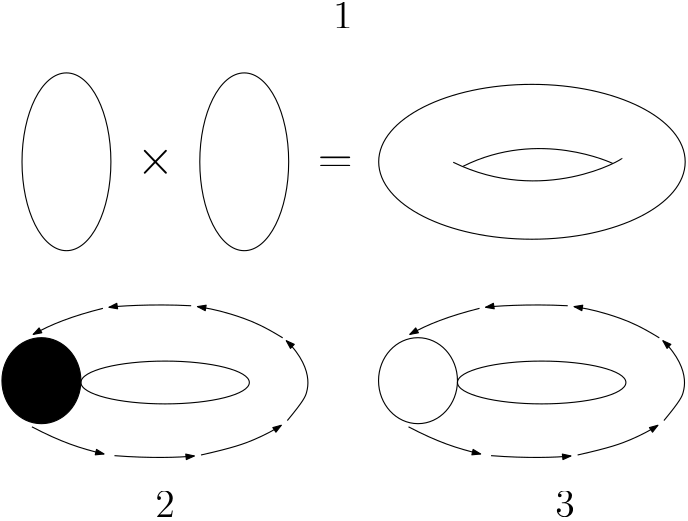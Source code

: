 <?xml version="1.0"?>
<!DOCTYPE ipe SYSTEM "ipe.dtd">
<ipe version="70218" creator="Ipe 7.2.23">
<info created="D:20210215235443" modified="D:20210216093716"/>
<ipestyle name="basic">
<symbol name="arrow/arc(spx)">
<path stroke="sym-stroke" fill="sym-stroke" pen="sym-pen">
0 0 m
-1 0.333 l
-1 -0.333 l
h
</path>
</symbol>
<symbol name="arrow/farc(spx)">
<path stroke="sym-stroke" fill="white" pen="sym-pen">
0 0 m
-1 0.333 l
-1 -0.333 l
h
</path>
</symbol>
<symbol name="arrow/ptarc(spx)">
<path stroke="sym-stroke" fill="sym-stroke" pen="sym-pen">
0 0 m
-1 0.333 l
-0.8 0 l
-1 -0.333 l
h
</path>
</symbol>
<symbol name="arrow/fptarc(spx)">
<path stroke="sym-stroke" fill="white" pen="sym-pen">
0 0 m
-1 0.333 l
-0.8 0 l
-1 -0.333 l
h
</path>
</symbol>
<symbol name="mark/circle(sx)" transformations="translations">
<path fill="sym-stroke">
0.6 0 0 0.6 0 0 e
0.4 0 0 0.4 0 0 e
</path>
</symbol>
<symbol name="mark/disk(sx)" transformations="translations">
<path fill="sym-stroke">
0.6 0 0 0.6 0 0 e
</path>
</symbol>
<symbol name="mark/fdisk(sfx)" transformations="translations">
<group>
<path fill="sym-fill">
0.5 0 0 0.5 0 0 e
</path>
<path fill="sym-stroke" fillrule="eofill">
0.6 0 0 0.6 0 0 e
0.4 0 0 0.4 0 0 e
</path>
</group>
</symbol>
<symbol name="mark/box(sx)" transformations="translations">
<path fill="sym-stroke" fillrule="eofill">
-0.6 -0.6 m
0.6 -0.6 l
0.6 0.6 l
-0.6 0.6 l
h
-0.4 -0.4 m
0.4 -0.4 l
0.4 0.4 l
-0.4 0.4 l
h
</path>
</symbol>
<symbol name="mark/square(sx)" transformations="translations">
<path fill="sym-stroke">
-0.6 -0.6 m
0.6 -0.6 l
0.6 0.6 l
-0.6 0.6 l
h
</path>
</symbol>
<symbol name="mark/fsquare(sfx)" transformations="translations">
<group>
<path fill="sym-fill">
-0.5 -0.5 m
0.5 -0.5 l
0.5 0.5 l
-0.5 0.5 l
h
</path>
<path fill="sym-stroke" fillrule="eofill">
-0.6 -0.6 m
0.6 -0.6 l
0.6 0.6 l
-0.6 0.6 l
h
-0.4 -0.4 m
0.4 -0.4 l
0.4 0.4 l
-0.4 0.4 l
h
</path>
</group>
</symbol>
<symbol name="mark/cross(sx)" transformations="translations">
<group>
<path fill="sym-stroke">
-0.43 -0.57 m
0.57 0.43 l
0.43 0.57 l
-0.57 -0.43 l
h
</path>
<path fill="sym-stroke">
-0.43 0.57 m
0.57 -0.43 l
0.43 -0.57 l
-0.57 0.43 l
h
</path>
</group>
</symbol>
<symbol name="arrow/fnormal(spx)">
<path stroke="sym-stroke" fill="white" pen="sym-pen">
0 0 m
-1 0.333 l
-1 -0.333 l
h
</path>
</symbol>
<symbol name="arrow/pointed(spx)">
<path stroke="sym-stroke" fill="sym-stroke" pen="sym-pen">
0 0 m
-1 0.333 l
-0.8 0 l
-1 -0.333 l
h
</path>
</symbol>
<symbol name="arrow/fpointed(spx)">
<path stroke="sym-stroke" fill="white" pen="sym-pen">
0 0 m
-1 0.333 l
-0.8 0 l
-1 -0.333 l
h
</path>
</symbol>
<symbol name="arrow/linear(spx)">
<path stroke="sym-stroke" pen="sym-pen">
-1 0.333 m
0 0 l
-1 -0.333 l
</path>
</symbol>
<symbol name="arrow/fdouble(spx)">
<path stroke="sym-stroke" fill="white" pen="sym-pen">
0 0 m
-1 0.333 l
-1 -0.333 l
h
-1 0 m
-2 0.333 l
-2 -0.333 l
h
</path>
</symbol>
<symbol name="arrow/double(spx)">
<path stroke="sym-stroke" fill="sym-stroke" pen="sym-pen">
0 0 m
-1 0.333 l
-1 -0.333 l
h
-1 0 m
-2 0.333 l
-2 -0.333 l
h
</path>
</symbol>
<symbol name="arrow/mid-normal(spx)">
<path stroke="sym-stroke" fill="sym-stroke" pen="sym-pen">
0.5 0 m
-0.5 0.333 l
-0.5 -0.333 l
h
</path>
</symbol>
<symbol name="arrow/mid-fnormal(spx)">
<path stroke="sym-stroke" fill="white" pen="sym-pen">
0.5 0 m
-0.5 0.333 l
-0.5 -0.333 l
h
</path>
</symbol>
<symbol name="arrow/mid-pointed(spx)">
<path stroke="sym-stroke" fill="sym-stroke" pen="sym-pen">
0.5 0 m
-0.5 0.333 l
-0.3 0 l
-0.5 -0.333 l
h
</path>
</symbol>
<symbol name="arrow/mid-fpointed(spx)">
<path stroke="sym-stroke" fill="white" pen="sym-pen">
0.5 0 m
-0.5 0.333 l
-0.3 0 l
-0.5 -0.333 l
h
</path>
</symbol>
<symbol name="arrow/mid-double(spx)">
<path stroke="sym-stroke" fill="sym-stroke" pen="sym-pen">
1 0 m
0 0.333 l
0 -0.333 l
h
0 0 m
-1 0.333 l
-1 -0.333 l
h
</path>
</symbol>
<symbol name="arrow/mid-fdouble(spx)">
<path stroke="sym-stroke" fill="white" pen="sym-pen">
1 0 m
0 0.333 l
0 -0.333 l
h
0 0 m
-1 0.333 l
-1 -0.333 l
h
</path>
</symbol>
<anglesize name="22.5 deg" value="22.5"/>
<anglesize name="30 deg" value="30"/>
<anglesize name="45 deg" value="45"/>
<anglesize name="60 deg" value="60"/>
<anglesize name="90 deg" value="90"/>
<arrowsize name="large" value="10"/>
<arrowsize name="small" value="5"/>
<arrowsize name="tiny" value="3"/>
<color name="blue" value="0 0 1"/>
<color name="brown" value="0.647 0.165 0.165"/>
<color name="darkblue" value="0 0 0.545"/>
<color name="darkcyan" value="0 0.545 0.545"/>
<color name="darkgray" value="0.663"/>
<color name="darkgreen" value="0 0.392 0"/>
<color name="darkmagenta" value="0.545 0 0.545"/>
<color name="darkorange" value="1 0.549 0"/>
<color name="darkred" value="0.545 0 0"/>
<color name="gold" value="1 0.843 0"/>
<color name="gray" value="0.745"/>
<color name="green" value="0 1 0"/>
<color name="lightblue" value="0.678 0.847 0.902"/>
<color name="lightcyan" value="0.878 1 1"/>
<color name="lightgray" value="0.827"/>
<color name="lightgreen" value="0.565 0.933 0.565"/>
<color name="lightyellow" value="1 1 0.878"/>
<color name="navy" value="0 0 0.502"/>
<color name="orange" value="1 0.647 0"/>
<color name="pink" value="1 0.753 0.796"/>
<color name="purple" value="0.627 0.125 0.941"/>
<color name="red" value="1 0 0"/>
<color name="seagreen" value="0.18 0.545 0.341"/>
<color name="turquoise" value="0.251 0.878 0.816"/>
<color name="violet" value="0.933 0.51 0.933"/>
<color name="yellow" value="1 1 0"/>
<dashstyle name="dash dot dotted" value="[4 2 1 2 1 2] 0"/>
<dashstyle name="dash dotted" value="[4 2 1 2] 0"/>
<dashstyle name="dashed" value="[4] 0"/>
<dashstyle name="dotted" value="[1 3] 0"/>
<gridsize name="10 pts (~3.5 mm)" value="10"/>
<gridsize name="14 pts (~5 mm)" value="14"/>
<gridsize name="16 pts (~6 mm)" value="16"/>
<gridsize name="20 pts (~7 mm)" value="20"/>
<gridsize name="28 pts (~10 mm)" value="28"/>
<gridsize name="32 pts (~12 mm)" value="32"/>
<gridsize name="4 pts" value="4"/>
<gridsize name="56 pts (~20 mm)" value="56"/>
<gridsize name="8 pts (~3 mm)" value="8"/>
<opacity name="10%" value="0.1"/>
<opacity name="30%" value="0.3"/>
<opacity name="50%" value="0.5"/>
<opacity name="75%" value="0.75"/>
<pen name="fat" value="1.2"/>
<pen name="heavier" value="0.8"/>
<pen name="ultrafat" value="2"/>
<symbolsize name="large" value="5"/>
<symbolsize name="small" value="2"/>
<symbolsize name="tiny" value="1.1"/>
<textsize name="Huge" value="\Huge"/>
<textsize name="LARGE" value="\LARGE"/>
<textsize name="Large" value="\Large"/>
<textsize name="footnote" value="\footnotesize"/>
<textsize name="huge" value="\huge"/>
<textsize name="large" value="\large"/>
<textsize name="small" value="\small"/>
<textsize name="tiny" value="\tiny"/>
<textstyle name="center" begin="\begin{center}" end="\end{center}"/>
<textstyle name="item" begin="\begin{itemize}\item{}" end="\end{itemize}"/>
<textstyle name="itemize" begin="\begin{itemize}" end="\end{itemize}"/>
<tiling name="falling" angle="-60" step="4" width="1"/>
<tiling name="rising" angle="30" step="4" width="1"/>
</ipestyle>
<page>
<layer name="alpha"/>
<view layers="alpha" active="alpha"/>
<text layer="alpha" matrix="1 0 0 1 10.5939 -4.19556" pos="240 656" stroke="black" type="label" width="12.392" height="6.121" depth="0" valign="baseline" size="LARGE" style="math">=</text>
<group matrix="1 0 0 1 -135.575 -158.959">
<path matrix="0 0.481601 -1.89475 0 1574.05 650.746" stroke="black">
16 0 0 16 176 656 e
</path>
<path matrix="0.887867 0 0 0.967185 130.292 101.686" stroke="black" fill="black" fillrule="wind">
16 0 0 16 176 656 e
</path>
<path matrix="1 0 0 1 -10.1347 147" stroke="black" arrow="normal/tiny">
293.272 572.544 m
303.563 567.153
310.632 564.753
319.234 562.768 c
</path>
<path matrix="1 0 0 1 -10.1347 147" stroke="black" arrow="normal/tiny">
322.988 562.167 m
335.806 561.166
346.367 561.489
351.75 562.058 c
</path>
<path matrix="1 0 0 1 -10.1347 147" stroke="black" arrow="normal/tiny">
354.152 562.406 m
365.773 565.007
373.711 567.877
380.297 571.269
383.058 573.108 c
</path>
<path matrix="1 0 0 1 -10.1347 147" stroke="black" arrow="normal/tiny">
385.223 574.809 m
391.116 581.924
392.345 584.958
392.933 589.294
391.419 595.517
387.569 601.017
384.842 603.56 c
</path>
<path matrix="1 0 0 1 -10.1347 147" stroke="black" arrow="normal/tiny">
383.561 604.57 m
377.006 608.62
369.233 611.922
360.37 614.453
357.068 615.139
352.872 615.835 c
</path>
<path matrix="1 0 0 1 -10.1347 147" stroke="black" arrow="normal/tiny">
350.606 616.135 m
336.22 616.89
323.355 615.932
321.007 615.583 c
</path>
<path matrix="1 0 0 1 -10.1347 147" stroke="black" arrow="normal/tiny">
318.845 615.209 m
307.475 612.323
300.323 609.496
293.73 605.816 c
</path>
</group>
<group>
<path matrix="0 0.481601 -1.89475 0 1574.04 491.787" stroke="black">
16 0 0 16 176 656 e
</path>
<path matrix="0.887867 0 0 0.967185 130.292 -57.2724" stroke="black">
16 0 0 16 176 656 e
</path>
<path matrix="1 0 0 1 -10.1345 -11.9589" stroke="black" arrow="normal/tiny">
293.272 572.544 m
303.563 567.153
310.632 564.753
319.234 562.768 c
</path>
<path matrix="1 0 0 1 -10.1345 -11.9589" stroke="black" arrow="normal/tiny">
322.988 562.167 m
335.806 561.166
346.367 561.489
351.75 562.058 c
</path>
<path matrix="1 0 0 1 -10.1345 -11.9589" stroke="black" arrow="normal/tiny">
354.152 562.406 m
365.773 565.007
373.711 567.877
380.297 571.269
383.058 573.108 c
</path>
<path matrix="1 0 0 1 -10.1345 -11.9589" stroke="black" arrow="normal/tiny">
385.223 574.809 m
391.116 581.924
392.345 584.958
392.933 589.294
391.419 595.517
387.569 601.017
384.842 603.56 c
</path>
<path matrix="1 0 0 1 -10.1345 -11.9589" stroke="black" arrow="normal/tiny">
383.561 604.57 m
377.006 608.62
369.233 611.922
360.37 614.453
357.068 615.139
352.872 615.835 c
</path>
<path matrix="1 0 0 1 -10.1345 -11.9589" stroke="black" arrow="normal/tiny">
350.606 616.135 m
336.22 616.89
323.355 615.932
321.007 615.583 c
</path>
<path matrix="1 0 0 1 -10.1345 -11.9589" stroke="black" arrow="normal/tiny">
318.845 615.209 m
307.475 612.323
300.323 609.496
293.73 605.816 c
</path>
</group>
<group>
<text matrix="1 0 0 1 -6.67019 11.6974" pos="192 640" stroke="black" type="label" width="13.39" height="10.047" depth="1.43" valign="baseline" size="LARGE" style="math">\times</text>
<path matrix="1 0 0 2 -16 -656" stroke="black">
16 0 0 16 176 656 e
</path>
<path matrix="1 0 0 2 48 -656" stroke="black">
16 0 0 16 176 656 e
</path>
</group>
<text pos="256 704" stroke="black" type="label" width="7.024" height="9.245" depth="0" valign="baseline" size="Large">1</text>
<text pos="192 528" stroke="black" type="label" width="7.024" height="9.245" depth="0" valign="baseline" size="Large">2</text>
<text pos="336 528" stroke="black" type="label" width="7.024" height="9.245" depth="0" valign="baseline" size="Large">3</text>
<group>
<path matrix="0.985152 0 0 0.497788 -11.3175 329.451" stroke="black">
56 0 0 56 344 656 e
</path>
<path matrix="1 0 0 1 -17.2568 -0.545252" stroke="black">
316.494 656.376 m
348.733 640.568
378.061 657.624
377.229 657.832 c
</path>
<path matrix="1 0 0 1 -17.2568 -0.545252" stroke="black">
320.03 654.92 m
347.485 668.648
373.901 655.96
373.901 655.96 c
</path>
</group>
</page>
</ipe>
